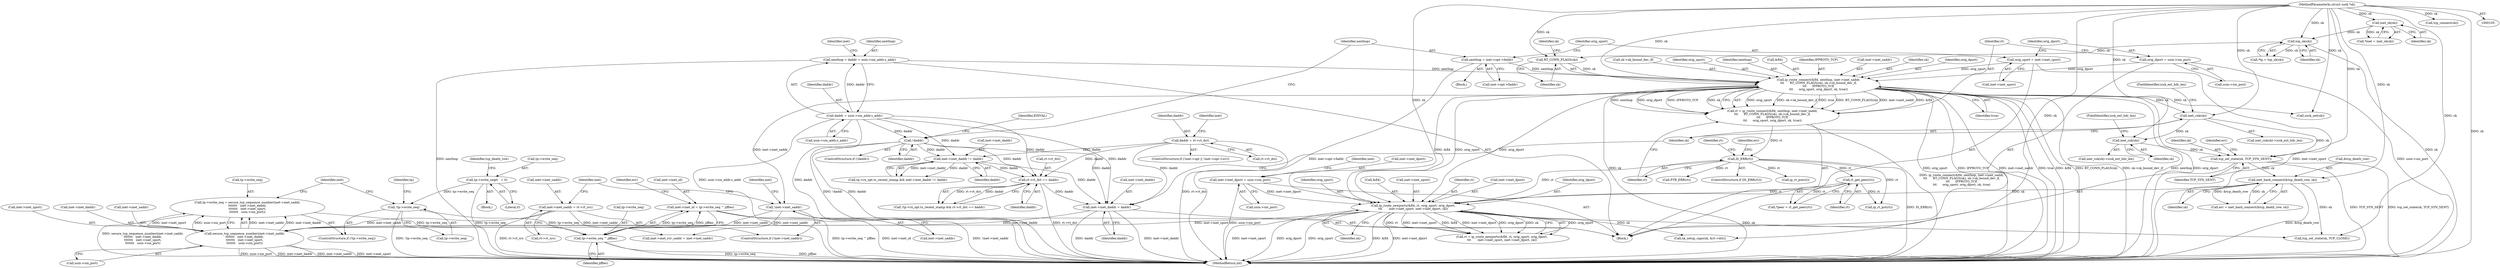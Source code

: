 digraph "0_linux_f6d8bd051c391c1c0458a30b2a7abcd939329259_29@API" {
"1000481" [label="(Call,inet->inet_id = tp->write_seq ^ jiffies)"];
"1000485" [label="(Call,tp->write_seq ^ jiffies)"];
"1000460" [label="(Call,!tp->write_seq)"];
"1000308" [label="(Call,tp->write_seq\t\t   = 0)"];
"1000464" [label="(Call,tp->write_seq = secure_tcp_sequence_number(inet->inet_saddr,\n\t\t\t\t\t\t\t   inet->inet_daddr,\n\t\t\t\t\t\t\t   inet->inet_sport,\n\t\t\t\t\t\t\t   usin->sin_port))"];
"1000468" [label="(Call,secure_tcp_sequence_number(inet->inet_saddr,\n\t\t\t\t\t\t\t   inet->inet_daddr,\n\t\t\t\t\t\t\t   inet->inet_sport,\n\t\t\t\t\t\t\t   usin->sin_port))"];
"1000267" [label="(Call,inet->inet_saddr = rt->rt_src)"];
"1000263" [label="(Call,!inet->inet_saddr)"];
"1000195" [label="(Call,ip_route_connect(&fl4, nexthop, inet->inet_saddr,\n\t\t\t      RT_CONN_FLAGS(sk), sk->sk_bound_dev_if,\n\t\t\t      IPPROTO_TCP,\n\t\t\t      orig_sport, orig_dport, sk, true))"];
"1000150" [label="(Call,nexthop = daddr = usin->sin_addr.s_addr)"];
"1000152" [label="(Call,daddr = usin->sin_addr.s_addr)"];
"1000176" [label="(Call,nexthop = inet->opt->faddr)"];
"1000202" [label="(Call,RT_CONN_FLAGS(sk))"];
"1000124" [label="(Call,tcp_sk(sk))"];
"1000119" [label="(Call,inet_sk(sk))"];
"1000106" [label="(MethodParameterIn,struct sock *sk)"];
"1000183" [label="(Call,orig_sport = inet->inet_sport)"];
"1000188" [label="(Call,orig_dport = usin->sin_port)"];
"1000377" [label="(Call,inet->inet_daddr = daddr)"];
"1000171" [label="(Call,!daddr)"];
"1000288" [label="(Call,inet->inet_daddr != daddr)"];
"1000257" [label="(Call,daddr = rt->rt_dst)"];
"1000325" [label="(Call,rt->rt_dst == daddr)"];
"1000423" [label="(Call,ip_route_newports(&fl4, rt, orig_sport, orig_dport,\n\t\t\t       inet->inet_sport, inet->inet_dport, sk))"];
"1000213" [label="(Call,IS_ERR(rt))"];
"1000193" [label="(Call,rt = ip_route_connect(&fl4, nexthop, inet->inet_saddr,\n\t\t\t      RT_CONN_FLAGS(sk), sk->sk_bound_dev_if,\n\t\t\t      IPPROTO_TCP,\n\t\t\t      orig_sport, orig_dport, sk, true))"];
"1000334" [label="(Call,rt_get_peer(rt))"];
"1000370" [label="(Call,inet->inet_dport = usin->sin_port)"];
"1000414" [label="(Call,inet_hash_connect(&tcp_death_row, sk))"];
"1000409" [label="(Call,tcp_set_state(sk, TCP_SYN_SENT))"];
"1000394" [label="(Call,inet_csk(sk))"];
"1000384" [label="(Call,inet_csk(sk))"];
"1000292" [label="(Identifier,daddr)"];
"1000326" [label="(Call,rt->rt_dst)"];
"1000385" [label="(Identifier,sk)"];
"1000486" [label="(Call,tp->write_seq)"];
"1000464" [label="(Call,tp->write_seq = secure_tcp_sequence_number(inet->inet_saddr,\n\t\t\t\t\t\t\t   inet->inet_daddr,\n\t\t\t\t\t\t\t   inet->inet_sport,\n\t\t\t\t\t\t\t   usin->sin_port))"];
"1000258" [label="(Identifier,daddr)"];
"1000151" [label="(Identifier,nexthop)"];
"1000257" [label="(Call,daddr = rt->rt_dst)"];
"1000212" [label="(ControlStructure,if (IS_ERR(rt)))"];
"1000386" [label="(FieldIdentifier,icsk_ext_hdr_len)"];
"1000381" [label="(Identifier,daddr)"];
"1000117" [label="(Call,*inet = inet_sk(sk))"];
"1000213" [label="(Call,IS_ERR(rt))"];
"1000210" [label="(Identifier,sk)"];
"1000468" [label="(Call,secure_tcp_sequence_number(inet->inet_saddr,\n\t\t\t\t\t\t\t   inet->inet_daddr,\n\t\t\t\t\t\t\t   inet->inet_sport,\n\t\t\t\t\t\t\t   usin->sin_port))"];
"1000271" [label="(Call,rt->rt_src)"];
"1000460" [label="(Call,!tp->write_seq)"];
"1000211" [label="(Identifier,true)"];
"1000124" [label="(Call,tcp_sk(sk))"];
"1000178" [label="(Call,inet->opt->faddr)"];
"1000217" [label="(Identifier,err)"];
"1000240" [label="(Call,ip_rt_put(rt))"];
"1000410" [label="(Identifier,sk)"];
"1000461" [label="(Call,tp->write_seq)"];
"1000162" [label="(Identifier,inet)"];
"1000265" [label="(Identifier,inet)"];
"1000426" [label="(Identifier,rt)"];
"1000195" [label="(Call,ip_route_connect(&fl4, nexthop, inet->inet_saddr,\n\t\t\t      RT_CONN_FLAGS(sk), sk->sk_bound_dev_if,\n\t\t\t      IPPROTO_TCP,\n\t\t\t      orig_sport, orig_dport, sk, true))"];
"1000154" [label="(Call,usin->sin_addr.s_addr)"];
"1000176" [label="(Call,nexthop = inet->opt->faddr)"];
"1000170" [label="(ControlStructure,if (!daddr))"];
"1000209" [label="(Identifier,orig_dport)"];
"1000234" [label="(Identifier,rt)"];
"1000395" [label="(Identifier,sk)"];
"1000379" [label="(Identifier,inet)"];
"1000325" [label="(Call,rt->rt_dst == daddr)"];
"1000503" [label="(Call,tcp_set_state(sk, TCP_CLOSE))"];
"1000334" [label="(Call,rt_get_peer(rt))"];
"1000335" [label="(Identifier,rt)"];
"1000177" [label="(Identifier,nexthop)"];
"1000371" [label="(Call,inet->inet_dport)"];
"1000483" [label="(Identifier,inet)"];
"1000205" [label="(Identifier,sk)"];
"1000109" [label="(Block,)"];
"1000171" [label="(Call,!daddr)"];
"1000414" [label="(Call,inet_hash_connect(&tcp_death_row, sk))"];
"1000189" [label="(Identifier,orig_dport)"];
"1000453" [label="(Call,sk_setup_caps(sk, &rt->dst))"];
"1000520" [label="(MethodReturn,int)"];
"1000120" [label="(Identifier,sk)"];
"1000432" [label="(Call,inet->inet_dport)"];
"1000119" [label="(Call,inet_sk(sk))"];
"1000309" [label="(Call,tp->write_seq)"];
"1000308" [label="(Call,tp->write_seq\t\t   = 0)"];
"1000492" [label="(Call,tcp_connect(sk))"];
"1000169" [label="(Block,)"];
"1000264" [label="(Call,inet->inet_saddr)"];
"1000245" [label="(ControlStructure,if (!inet->opt || !inet->opt->srr))"];
"1000489" [label="(Identifier,jiffies)"];
"1000423" [label="(Call,ip_route_newports(&fl4, rt, orig_sport, orig_dport,\n\t\t\t       inet->inet_sport, inet->inet_dport, sk))"];
"1000428" [label="(Identifier,orig_dport)"];
"1000383" [label="(Call,inet_csk(sk)->icsk_ext_hdr_len)"];
"1000263" [label="(Call,!inet->inet_saddr)"];
"1000226" [label="(Call,sock_net(sk))"];
"1000288" [label="(Call,inet->inet_daddr != daddr)"];
"1000378" [label="(Call,inet->inet_daddr)"];
"1000318" [label="(Call,!tp->rx_opt.ts_recent_stamp && rt->rt_dst == daddr)"];
"1000482" [label="(Call,inet->inet_id)"];
"1000175" [label="(Identifier,EINVAL)"];
"1000370" [label="(Call,inet->inet_dport = usin->sin_port)"];
"1000427" [label="(Identifier,orig_sport)"];
"1000491" [label="(Identifier,err)"];
"1000475" [label="(Call,inet->inet_sport)"];
"1000122" [label="(Call,*tp = tcp_sk(sk))"];
"1000204" [label="(Call,sk->sk_bound_dev_if)"];
"1000485" [label="(Call,tp->write_seq ^ jiffies)"];
"1000190" [label="(Call,usin->sin_port)"];
"1000465" [label="(Call,tp->write_seq)"];
"1000289" [label="(Call,inet->inet_daddr)"];
"1000409" [label="(Call,tcp_set_state(sk, TCP_SYN_SENT))"];
"1000393" [label="(Call,inet_csk(sk)->icsk_ext_hdr_len)"];
"1000183" [label="(Call,orig_sport = inet->inet_sport)"];
"1000153" [label="(Identifier,daddr)"];
"1000421" [label="(Call,rt = ip_route_newports(&fl4, rt, orig_sport, orig_dport,\n\t\t\t       inet->inet_sport, inet->inet_dport, sk))"];
"1000106" [label="(MethodParameterIn,struct sock *sk)"];
"1000282" [label="(Call,tp->rx_opt.ts_recent_stamp && inet->inet_daddr != daddr)"];
"1000269" [label="(Identifier,inet)"];
"1000329" [label="(Identifier,daddr)"];
"1000268" [label="(Call,inet->inet_saddr)"];
"1000274" [label="(Call,inet->inet_rcv_saddr = inet->inet_saddr)"];
"1000152" [label="(Call,daddr = usin->sin_addr.s_addr)"];
"1000276" [label="(Identifier,inet)"];
"1000417" [label="(Identifier,sk)"];
"1000150" [label="(Call,nexthop = daddr = usin->sin_addr.s_addr)"];
"1000394" [label="(Call,inet_csk(sk))"];
"1000259" [label="(Call,rt->rt_dst)"];
"1000208" [label="(Identifier,orig_sport)"];
"1000262" [label="(ControlStructure,if (!inet->inet_saddr))"];
"1000384" [label="(Call,inet_csk(sk))"];
"1000481" [label="(Call,inet->inet_id = tp->write_seq ^ jiffies)"];
"1000188" [label="(Call,orig_dport = usin->sin_port)"];
"1000198" [label="(Identifier,nexthop)"];
"1000413" [label="(Identifier,err)"];
"1000196" [label="(Call,&fl4)"];
"1000374" [label="(Call,usin->sin_port)"];
"1000316" [label="(Identifier,tcp_death_row)"];
"1000267" [label="(Call,inet->inet_saddr = rt->rt_src)"];
"1000411" [label="(Identifier,TCP_SYN_SENT)"];
"1000424" [label="(Call,&fl4)"];
"1000194" [label="(Identifier,rt)"];
"1000478" [label="(Call,usin->sin_port)"];
"1000332" [label="(Call,*peer = rt_get_peer(rt))"];
"1000466" [label="(Identifier,tp)"];
"1000184" [label="(Identifier,orig_sport)"];
"1000214" [label="(Identifier,rt)"];
"1000203" [label="(Identifier,sk)"];
"1000312" [label="(Literal,0)"];
"1000396" [label="(FieldIdentifier,icsk_ext_hdr_len)"];
"1000472" [label="(Call,inet->inet_daddr)"];
"1000207" [label="(Identifier,IPPROTO_TCP)"];
"1000125" [label="(Identifier,sk)"];
"1000506" [label="(Call,ip_rt_put(rt))"];
"1000293" [label="(Block,)"];
"1000377" [label="(Call,inet->inet_daddr = daddr)"];
"1000429" [label="(Call,inet->inet_sport)"];
"1000202" [label="(Call,RT_CONN_FLAGS(sk))"];
"1000412" [label="(Call,err = inet_hash_connect(&tcp_death_row, sk))"];
"1000469" [label="(Call,inet->inet_saddr)"];
"1000218" [label="(Call,PTR_ERR(rt))"];
"1000459" [label="(ControlStructure,if (!tp->write_seq))"];
"1000415" [label="(Call,&tcp_death_row)"];
"1000172" [label="(Identifier,daddr)"];
"1000185" [label="(Call,inet->inet_sport)"];
"1000199" [label="(Call,inet->inet_saddr)"];
"1000193" [label="(Call,rt = ip_route_connect(&fl4, nexthop, inet->inet_saddr,\n\t\t\t      RT_CONN_FLAGS(sk), sk->sk_bound_dev_if,\n\t\t\t      IPPROTO_TCP,\n\t\t\t      orig_sport, orig_dport, sk, true))"];
"1000435" [label="(Identifier,sk)"];
"1000481" -> "1000109"  [label="AST: "];
"1000481" -> "1000485"  [label="CFG: "];
"1000482" -> "1000481"  [label="AST: "];
"1000485" -> "1000481"  [label="AST: "];
"1000491" -> "1000481"  [label="CFG: "];
"1000481" -> "1000520"  [label="DDG: tp->write_seq ^ jiffies"];
"1000481" -> "1000520"  [label="DDG: inet->inet_id"];
"1000485" -> "1000481"  [label="DDG: tp->write_seq"];
"1000485" -> "1000481"  [label="DDG: jiffies"];
"1000485" -> "1000489"  [label="CFG: "];
"1000486" -> "1000485"  [label="AST: "];
"1000489" -> "1000485"  [label="AST: "];
"1000485" -> "1000520"  [label="DDG: tp->write_seq"];
"1000485" -> "1000520"  [label="DDG: jiffies"];
"1000460" -> "1000485"  [label="DDG: tp->write_seq"];
"1000464" -> "1000485"  [label="DDG: tp->write_seq"];
"1000460" -> "1000459"  [label="AST: "];
"1000460" -> "1000461"  [label="CFG: "];
"1000461" -> "1000460"  [label="AST: "];
"1000466" -> "1000460"  [label="CFG: "];
"1000483" -> "1000460"  [label="CFG: "];
"1000460" -> "1000520"  [label="DDG: !tp->write_seq"];
"1000308" -> "1000460"  [label="DDG: tp->write_seq"];
"1000308" -> "1000293"  [label="AST: "];
"1000308" -> "1000312"  [label="CFG: "];
"1000309" -> "1000308"  [label="AST: "];
"1000312" -> "1000308"  [label="AST: "];
"1000316" -> "1000308"  [label="CFG: "];
"1000308" -> "1000520"  [label="DDG: tp->write_seq"];
"1000464" -> "1000459"  [label="AST: "];
"1000464" -> "1000468"  [label="CFG: "];
"1000465" -> "1000464"  [label="AST: "];
"1000468" -> "1000464"  [label="AST: "];
"1000483" -> "1000464"  [label="CFG: "];
"1000464" -> "1000520"  [label="DDG: secure_tcp_sequence_number(inet->inet_saddr,\n\t\t\t\t\t\t\t   inet->inet_daddr,\n\t\t\t\t\t\t\t   inet->inet_sport,\n\t\t\t\t\t\t\t   usin->sin_port)"];
"1000468" -> "1000464"  [label="DDG: inet->inet_saddr"];
"1000468" -> "1000464"  [label="DDG: inet->inet_daddr"];
"1000468" -> "1000464"  [label="DDG: inet->inet_sport"];
"1000468" -> "1000464"  [label="DDG: usin->sin_port"];
"1000468" -> "1000478"  [label="CFG: "];
"1000469" -> "1000468"  [label="AST: "];
"1000472" -> "1000468"  [label="AST: "];
"1000475" -> "1000468"  [label="AST: "];
"1000478" -> "1000468"  [label="AST: "];
"1000468" -> "1000520"  [label="DDG: inet->inet_daddr"];
"1000468" -> "1000520"  [label="DDG: inet->inet_saddr"];
"1000468" -> "1000520"  [label="DDG: inet->inet_sport"];
"1000468" -> "1000520"  [label="DDG: usin->sin_port"];
"1000267" -> "1000468"  [label="DDG: inet->inet_saddr"];
"1000263" -> "1000468"  [label="DDG: inet->inet_saddr"];
"1000377" -> "1000468"  [label="DDG: inet->inet_daddr"];
"1000423" -> "1000468"  [label="DDG: inet->inet_sport"];
"1000267" -> "1000262"  [label="AST: "];
"1000267" -> "1000271"  [label="CFG: "];
"1000268" -> "1000267"  [label="AST: "];
"1000271" -> "1000267"  [label="AST: "];
"1000276" -> "1000267"  [label="CFG: "];
"1000267" -> "1000520"  [label="DDG: rt->rt_src"];
"1000267" -> "1000274"  [label="DDG: inet->inet_saddr"];
"1000263" -> "1000262"  [label="AST: "];
"1000263" -> "1000264"  [label="CFG: "];
"1000264" -> "1000263"  [label="AST: "];
"1000269" -> "1000263"  [label="CFG: "];
"1000276" -> "1000263"  [label="CFG: "];
"1000263" -> "1000520"  [label="DDG: !inet->inet_saddr"];
"1000195" -> "1000263"  [label="DDG: inet->inet_saddr"];
"1000263" -> "1000274"  [label="DDG: inet->inet_saddr"];
"1000195" -> "1000193"  [label="AST: "];
"1000195" -> "1000211"  [label="CFG: "];
"1000196" -> "1000195"  [label="AST: "];
"1000198" -> "1000195"  [label="AST: "];
"1000199" -> "1000195"  [label="AST: "];
"1000202" -> "1000195"  [label="AST: "];
"1000204" -> "1000195"  [label="AST: "];
"1000207" -> "1000195"  [label="AST: "];
"1000208" -> "1000195"  [label="AST: "];
"1000209" -> "1000195"  [label="AST: "];
"1000210" -> "1000195"  [label="AST: "];
"1000211" -> "1000195"  [label="AST: "];
"1000193" -> "1000195"  [label="CFG: "];
"1000195" -> "1000520"  [label="DDG: orig_dport"];
"1000195" -> "1000520"  [label="DDG: sk"];
"1000195" -> "1000520"  [label="DDG: orig_sport"];
"1000195" -> "1000520"  [label="DDG: IPPROTO_TCP"];
"1000195" -> "1000520"  [label="DDG: inet->inet_saddr"];
"1000195" -> "1000520"  [label="DDG: true"];
"1000195" -> "1000520"  [label="DDG: &fl4"];
"1000195" -> "1000520"  [label="DDG: RT_CONN_FLAGS(sk)"];
"1000195" -> "1000520"  [label="DDG: sk->sk_bound_dev_if"];
"1000195" -> "1000520"  [label="DDG: nexthop"];
"1000195" -> "1000193"  [label="DDG: orig_sport"];
"1000195" -> "1000193"  [label="DDG: sk->sk_bound_dev_if"];
"1000195" -> "1000193"  [label="DDG: true"];
"1000195" -> "1000193"  [label="DDG: RT_CONN_FLAGS(sk)"];
"1000195" -> "1000193"  [label="DDG: inet->inet_saddr"];
"1000195" -> "1000193"  [label="DDG: &fl4"];
"1000195" -> "1000193"  [label="DDG: nexthop"];
"1000195" -> "1000193"  [label="DDG: orig_dport"];
"1000195" -> "1000193"  [label="DDG: IPPROTO_TCP"];
"1000195" -> "1000193"  [label="DDG: sk"];
"1000150" -> "1000195"  [label="DDG: nexthop"];
"1000176" -> "1000195"  [label="DDG: nexthop"];
"1000202" -> "1000195"  [label="DDG: sk"];
"1000183" -> "1000195"  [label="DDG: orig_sport"];
"1000188" -> "1000195"  [label="DDG: orig_dport"];
"1000106" -> "1000195"  [label="DDG: sk"];
"1000195" -> "1000226"  [label="DDG: sk"];
"1000195" -> "1000384"  [label="DDG: sk"];
"1000195" -> "1000423"  [label="DDG: &fl4"];
"1000195" -> "1000423"  [label="DDG: orig_sport"];
"1000195" -> "1000423"  [label="DDG: orig_dport"];
"1000150" -> "1000109"  [label="AST: "];
"1000150" -> "1000152"  [label="CFG: "];
"1000151" -> "1000150"  [label="AST: "];
"1000152" -> "1000150"  [label="AST: "];
"1000162" -> "1000150"  [label="CFG: "];
"1000150" -> "1000520"  [label="DDG: nexthop"];
"1000152" -> "1000150"  [label="DDG: daddr"];
"1000152" -> "1000154"  [label="CFG: "];
"1000153" -> "1000152"  [label="AST: "];
"1000154" -> "1000152"  [label="AST: "];
"1000152" -> "1000520"  [label="DDG: usin->sin_addr.s_addr"];
"1000152" -> "1000520"  [label="DDG: daddr"];
"1000152" -> "1000171"  [label="DDG: daddr"];
"1000152" -> "1000288"  [label="DDG: daddr"];
"1000152" -> "1000325"  [label="DDG: daddr"];
"1000152" -> "1000377"  [label="DDG: daddr"];
"1000176" -> "1000169"  [label="AST: "];
"1000176" -> "1000178"  [label="CFG: "];
"1000177" -> "1000176"  [label="AST: "];
"1000178" -> "1000176"  [label="AST: "];
"1000184" -> "1000176"  [label="CFG: "];
"1000176" -> "1000520"  [label="DDG: inet->opt->faddr"];
"1000202" -> "1000203"  [label="CFG: "];
"1000203" -> "1000202"  [label="AST: "];
"1000205" -> "1000202"  [label="CFG: "];
"1000124" -> "1000202"  [label="DDG: sk"];
"1000106" -> "1000202"  [label="DDG: sk"];
"1000124" -> "1000122"  [label="AST: "];
"1000124" -> "1000125"  [label="CFG: "];
"1000125" -> "1000124"  [label="AST: "];
"1000122" -> "1000124"  [label="CFG: "];
"1000124" -> "1000520"  [label="DDG: sk"];
"1000124" -> "1000122"  [label="DDG: sk"];
"1000119" -> "1000124"  [label="DDG: sk"];
"1000106" -> "1000124"  [label="DDG: sk"];
"1000119" -> "1000117"  [label="AST: "];
"1000119" -> "1000120"  [label="CFG: "];
"1000120" -> "1000119"  [label="AST: "];
"1000117" -> "1000119"  [label="CFG: "];
"1000119" -> "1000117"  [label="DDG: sk"];
"1000106" -> "1000119"  [label="DDG: sk"];
"1000106" -> "1000105"  [label="AST: "];
"1000106" -> "1000520"  [label="DDG: sk"];
"1000106" -> "1000226"  [label="DDG: sk"];
"1000106" -> "1000384"  [label="DDG: sk"];
"1000106" -> "1000394"  [label="DDG: sk"];
"1000106" -> "1000409"  [label="DDG: sk"];
"1000106" -> "1000414"  [label="DDG: sk"];
"1000106" -> "1000423"  [label="DDG: sk"];
"1000106" -> "1000453"  [label="DDG: sk"];
"1000106" -> "1000492"  [label="DDG: sk"];
"1000106" -> "1000503"  [label="DDG: sk"];
"1000183" -> "1000109"  [label="AST: "];
"1000183" -> "1000185"  [label="CFG: "];
"1000184" -> "1000183"  [label="AST: "];
"1000185" -> "1000183"  [label="AST: "];
"1000189" -> "1000183"  [label="CFG: "];
"1000183" -> "1000520"  [label="DDG: inet->inet_sport"];
"1000188" -> "1000109"  [label="AST: "];
"1000188" -> "1000190"  [label="CFG: "];
"1000189" -> "1000188"  [label="AST: "];
"1000190" -> "1000188"  [label="AST: "];
"1000194" -> "1000188"  [label="CFG: "];
"1000188" -> "1000520"  [label="DDG: usin->sin_port"];
"1000377" -> "1000109"  [label="AST: "];
"1000377" -> "1000381"  [label="CFG: "];
"1000378" -> "1000377"  [label="AST: "];
"1000381" -> "1000377"  [label="AST: "];
"1000385" -> "1000377"  [label="CFG: "];
"1000377" -> "1000520"  [label="DDG: inet->inet_daddr"];
"1000377" -> "1000520"  [label="DDG: daddr"];
"1000171" -> "1000377"  [label="DDG: daddr"];
"1000288" -> "1000377"  [label="DDG: daddr"];
"1000257" -> "1000377"  [label="DDG: daddr"];
"1000325" -> "1000377"  [label="DDG: daddr"];
"1000171" -> "1000170"  [label="AST: "];
"1000171" -> "1000172"  [label="CFG: "];
"1000172" -> "1000171"  [label="AST: "];
"1000175" -> "1000171"  [label="CFG: "];
"1000177" -> "1000171"  [label="CFG: "];
"1000171" -> "1000520"  [label="DDG: daddr"];
"1000171" -> "1000520"  [label="DDG: !daddr"];
"1000171" -> "1000288"  [label="DDG: daddr"];
"1000171" -> "1000325"  [label="DDG: daddr"];
"1000288" -> "1000282"  [label="AST: "];
"1000288" -> "1000292"  [label="CFG: "];
"1000289" -> "1000288"  [label="AST: "];
"1000292" -> "1000288"  [label="AST: "];
"1000282" -> "1000288"  [label="CFG: "];
"1000288" -> "1000282"  [label="DDG: inet->inet_daddr"];
"1000288" -> "1000282"  [label="DDG: daddr"];
"1000257" -> "1000288"  [label="DDG: daddr"];
"1000288" -> "1000325"  [label="DDG: daddr"];
"1000257" -> "1000245"  [label="AST: "];
"1000257" -> "1000259"  [label="CFG: "];
"1000258" -> "1000257"  [label="AST: "];
"1000259" -> "1000257"  [label="AST: "];
"1000265" -> "1000257"  [label="CFG: "];
"1000257" -> "1000520"  [label="DDG: rt->rt_dst"];
"1000257" -> "1000325"  [label="DDG: daddr"];
"1000325" -> "1000318"  [label="AST: "];
"1000325" -> "1000329"  [label="CFG: "];
"1000326" -> "1000325"  [label="AST: "];
"1000329" -> "1000325"  [label="AST: "];
"1000318" -> "1000325"  [label="CFG: "];
"1000325" -> "1000520"  [label="DDG: rt->rt_dst"];
"1000325" -> "1000318"  [label="DDG: rt->rt_dst"];
"1000325" -> "1000318"  [label="DDG: daddr"];
"1000423" -> "1000421"  [label="AST: "];
"1000423" -> "1000435"  [label="CFG: "];
"1000424" -> "1000423"  [label="AST: "];
"1000426" -> "1000423"  [label="AST: "];
"1000427" -> "1000423"  [label="AST: "];
"1000428" -> "1000423"  [label="AST: "];
"1000429" -> "1000423"  [label="AST: "];
"1000432" -> "1000423"  [label="AST: "];
"1000435" -> "1000423"  [label="AST: "];
"1000421" -> "1000423"  [label="CFG: "];
"1000423" -> "1000520"  [label="DDG: orig_dport"];
"1000423" -> "1000520"  [label="DDG: orig_sport"];
"1000423" -> "1000520"  [label="DDG: &fl4"];
"1000423" -> "1000520"  [label="DDG: inet->inet_dport"];
"1000423" -> "1000520"  [label="DDG: inet->inet_sport"];
"1000423" -> "1000421"  [label="DDG: orig_sport"];
"1000423" -> "1000421"  [label="DDG: rt"];
"1000423" -> "1000421"  [label="DDG: inet->inet_sport"];
"1000423" -> "1000421"  [label="DDG: &fl4"];
"1000423" -> "1000421"  [label="DDG: inet->inet_dport"];
"1000423" -> "1000421"  [label="DDG: orig_dport"];
"1000423" -> "1000421"  [label="DDG: sk"];
"1000213" -> "1000423"  [label="DDG: rt"];
"1000334" -> "1000423"  [label="DDG: rt"];
"1000370" -> "1000423"  [label="DDG: inet->inet_dport"];
"1000414" -> "1000423"  [label="DDG: sk"];
"1000423" -> "1000453"  [label="DDG: sk"];
"1000423" -> "1000503"  [label="DDG: sk"];
"1000213" -> "1000212"  [label="AST: "];
"1000213" -> "1000214"  [label="CFG: "];
"1000214" -> "1000213"  [label="AST: "];
"1000217" -> "1000213"  [label="CFG: "];
"1000234" -> "1000213"  [label="CFG: "];
"1000213" -> "1000520"  [label="DDG: IS_ERR(rt)"];
"1000193" -> "1000213"  [label="DDG: rt"];
"1000213" -> "1000218"  [label="DDG: rt"];
"1000213" -> "1000240"  [label="DDG: rt"];
"1000213" -> "1000334"  [label="DDG: rt"];
"1000213" -> "1000506"  [label="DDG: rt"];
"1000193" -> "1000109"  [label="AST: "];
"1000194" -> "1000193"  [label="AST: "];
"1000214" -> "1000193"  [label="CFG: "];
"1000193" -> "1000520"  [label="DDG: ip_route_connect(&fl4, nexthop, inet->inet_saddr,\n\t\t\t      RT_CONN_FLAGS(sk), sk->sk_bound_dev_if,\n\t\t\t      IPPROTO_TCP,\n\t\t\t      orig_sport, orig_dport, sk, true)"];
"1000334" -> "1000332"  [label="AST: "];
"1000334" -> "1000335"  [label="CFG: "];
"1000335" -> "1000334"  [label="AST: "];
"1000332" -> "1000334"  [label="CFG: "];
"1000334" -> "1000332"  [label="DDG: rt"];
"1000334" -> "1000506"  [label="DDG: rt"];
"1000370" -> "1000109"  [label="AST: "];
"1000370" -> "1000374"  [label="CFG: "];
"1000371" -> "1000370"  [label="AST: "];
"1000374" -> "1000370"  [label="AST: "];
"1000379" -> "1000370"  [label="CFG: "];
"1000370" -> "1000520"  [label="DDG: usin->sin_port"];
"1000414" -> "1000412"  [label="AST: "];
"1000414" -> "1000417"  [label="CFG: "];
"1000415" -> "1000414"  [label="AST: "];
"1000417" -> "1000414"  [label="AST: "];
"1000412" -> "1000414"  [label="CFG: "];
"1000414" -> "1000520"  [label="DDG: &tcp_death_row"];
"1000414" -> "1000412"  [label="DDG: &tcp_death_row"];
"1000414" -> "1000412"  [label="DDG: sk"];
"1000409" -> "1000414"  [label="DDG: sk"];
"1000414" -> "1000503"  [label="DDG: sk"];
"1000409" -> "1000109"  [label="AST: "];
"1000409" -> "1000411"  [label="CFG: "];
"1000410" -> "1000409"  [label="AST: "];
"1000411" -> "1000409"  [label="AST: "];
"1000413" -> "1000409"  [label="CFG: "];
"1000409" -> "1000520"  [label="DDG: TCP_SYN_SENT"];
"1000409" -> "1000520"  [label="DDG: tcp_set_state(sk, TCP_SYN_SENT)"];
"1000394" -> "1000409"  [label="DDG: sk"];
"1000384" -> "1000409"  [label="DDG: sk"];
"1000394" -> "1000393"  [label="AST: "];
"1000394" -> "1000395"  [label="CFG: "];
"1000395" -> "1000394"  [label="AST: "];
"1000396" -> "1000394"  [label="CFG: "];
"1000384" -> "1000394"  [label="DDG: sk"];
"1000384" -> "1000383"  [label="AST: "];
"1000384" -> "1000385"  [label="CFG: "];
"1000385" -> "1000384"  [label="AST: "];
"1000386" -> "1000384"  [label="CFG: "];
}
